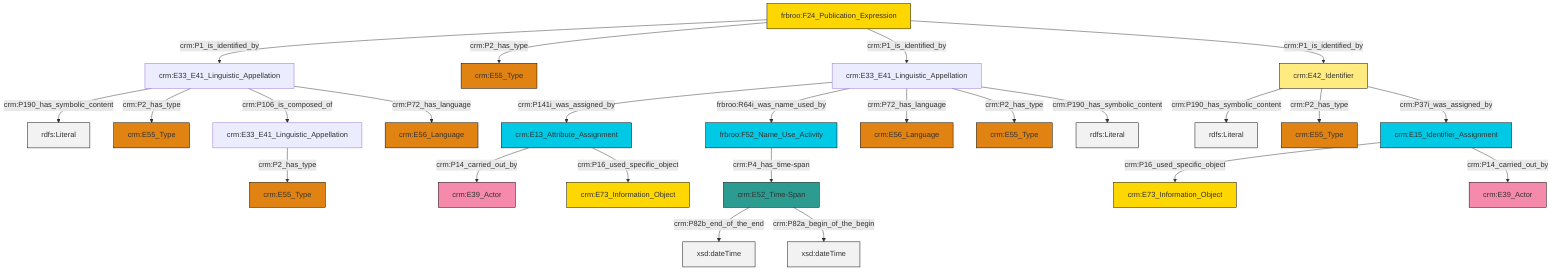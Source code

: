 graph TD
classDef Literal fill:#f2f2f2,stroke:#000000;
classDef CRM_Entity fill:#FFFFFF,stroke:#000000;
classDef Temporal_Entity fill:#00C9E6, stroke:#000000;
classDef Type fill:#E18312, stroke:#000000;
classDef Time-Span fill:#2C9C91, stroke:#000000;
classDef Appellation fill:#FFEB7F, stroke:#000000;
classDef Place fill:#008836, stroke:#000000;
classDef Persistent_Item fill:#B266B2, stroke:#000000;
classDef Conceptual_Object fill:#FFD700, stroke:#000000;
classDef Physical_Thing fill:#D2B48C, stroke:#000000;
classDef Actor fill:#f58aad, stroke:#000000;
classDef PC_Classes fill:#4ce600, stroke:#000000;
classDef Multi fill:#cccccc,stroke:#000000;

0["crm:E33_E41_Linguistic_Appellation"]:::Default -->|crm:P141i_was_assigned_by| 1["crm:E13_Attribute_Assignment"]:::Temporal_Entity
1["crm:E13_Attribute_Assignment"]:::Temporal_Entity -->|crm:P14_carried_out_by| 6["crm:E39_Actor"]:::Actor
7["crm:E42_Identifier"]:::Appellation -->|crm:P190_has_symbolic_content| 8[rdfs:Literal]:::Literal
9["crm:E15_Identifier_Assignment"]:::Temporal_Entity -->|crm:P16_used_specific_object| 11["crm:E73_Information_Object"]:::Conceptual_Object
2["crm:E33_E41_Linguistic_Appellation"]:::Default -->|crm:P190_has_symbolic_content| 12[rdfs:Literal]:::Literal
4["crm:E33_E41_Linguistic_Appellation"]:::Default -->|crm:P2_has_type| 13["crm:E55_Type"]:::Type
16["crm:E52_Time-Span"]:::Time-Span -->|crm:P82b_end_of_the_end| 17[xsd:dateTime]:::Literal
16["crm:E52_Time-Span"]:::Time-Span -->|crm:P82a_begin_of_the_begin| 20[xsd:dateTime]:::Literal
7["crm:E42_Identifier"]:::Appellation -->|crm:P2_has_type| 21["crm:E55_Type"]:::Type
0["crm:E33_E41_Linguistic_Appellation"]:::Default -->|frbroo:R64i_was_name_used_by| 22["frbroo:F52_Name_Use_Activity"]:::Temporal_Entity
1["crm:E13_Attribute_Assignment"]:::Temporal_Entity -->|crm:P16_used_specific_object| 18["crm:E73_Information_Object"]:::Conceptual_Object
0["crm:E33_E41_Linguistic_Appellation"]:::Default -->|crm:P72_has_language| 23["crm:E56_Language"]:::Type
14["frbroo:F24_Publication_Expression"]:::Conceptual_Object -->|crm:P1_is_identified_by| 2["crm:E33_E41_Linguistic_Appellation"]:::Default
2["crm:E33_E41_Linguistic_Appellation"]:::Default -->|crm:P2_has_type| 28["crm:E55_Type"]:::Type
7["crm:E42_Identifier"]:::Appellation -->|crm:P37i_was_assigned_by| 9["crm:E15_Identifier_Assignment"]:::Temporal_Entity
9["crm:E15_Identifier_Assignment"]:::Temporal_Entity -->|crm:P14_carried_out_by| 35["crm:E39_Actor"]:::Actor
14["frbroo:F24_Publication_Expression"]:::Conceptual_Object -->|crm:P2_has_type| 25["crm:E55_Type"]:::Type
2["crm:E33_E41_Linguistic_Appellation"]:::Default -->|crm:P106_is_composed_of| 4["crm:E33_E41_Linguistic_Appellation"]:::Default
14["frbroo:F24_Publication_Expression"]:::Conceptual_Object -->|crm:P1_is_identified_by| 0["crm:E33_E41_Linguistic_Appellation"]:::Default
0["crm:E33_E41_Linguistic_Appellation"]:::Default -->|crm:P2_has_type| 32["crm:E55_Type"]:::Type
22["frbroo:F52_Name_Use_Activity"]:::Temporal_Entity -->|crm:P4_has_time-span| 16["crm:E52_Time-Span"]:::Time-Span
14["frbroo:F24_Publication_Expression"]:::Conceptual_Object -->|crm:P1_is_identified_by| 7["crm:E42_Identifier"]:::Appellation
2["crm:E33_E41_Linguistic_Appellation"]:::Default -->|crm:P72_has_language| 36["crm:E56_Language"]:::Type
0["crm:E33_E41_Linguistic_Appellation"]:::Default -->|crm:P190_has_symbolic_content| 46[rdfs:Literal]:::Literal